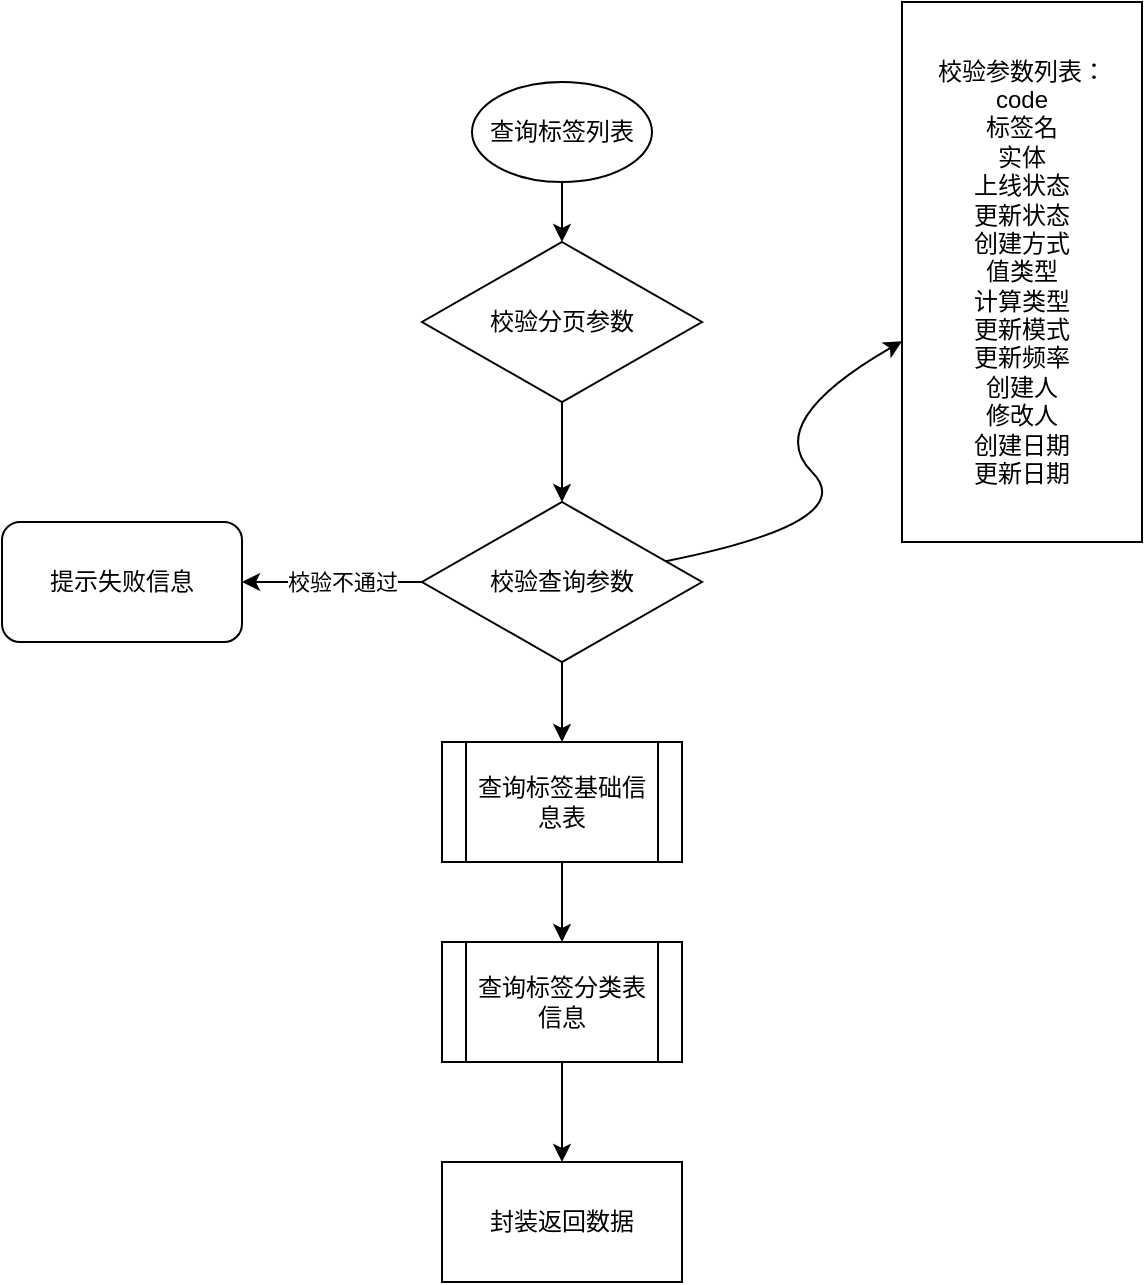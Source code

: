 <mxfile version="24.8.0">
  <diagram name="第 1 页" id="Ppuh2RllOEx7e-Ec_xf0">
    <mxGraphModel dx="1026" dy="650" grid="1" gridSize="10" guides="1" tooltips="1" connect="1" arrows="1" fold="1" page="1" pageScale="1" pageWidth="827" pageHeight="1169" math="0" shadow="0">
      <root>
        <mxCell id="0" />
        <mxCell id="1" parent="0" />
        <mxCell id="3Pmfj5CGFZU7iZF1KX0t-1" value="查询标签列表" style="ellipse;whiteSpace=wrap;html=1;" parent="1" vertex="1">
          <mxGeometry x="265" y="100" width="90" height="50" as="geometry" />
        </mxCell>
        <mxCell id="3Pmfj5CGFZU7iZF1KX0t-5" value="" style="edgeStyle=orthogonalEdgeStyle;rounded=0;orthogonalLoop=1;jettySize=auto;html=1;" parent="1" source="3Pmfj5CGFZU7iZF1KX0t-1" target="3Pmfj5CGFZU7iZF1KX0t-4" edge="1">
          <mxGeometry relative="1" as="geometry">
            <mxPoint x="310" y="150" as="sourcePoint" />
            <mxPoint x="310" y="225" as="targetPoint" />
          </mxGeometry>
        </mxCell>
        <mxCell id="3Pmfj5CGFZU7iZF1KX0t-7" value="" style="edgeStyle=orthogonalEdgeStyle;rounded=0;orthogonalLoop=1;jettySize=auto;html=1;" parent="1" source="3Pmfj5CGFZU7iZF1KX0t-4" target="3Pmfj5CGFZU7iZF1KX0t-6" edge="1">
          <mxGeometry relative="1" as="geometry" />
        </mxCell>
        <mxCell id="3Pmfj5CGFZU7iZF1KX0t-4" value="校验分页参数" style="rhombus;whiteSpace=wrap;html=1;" parent="1" vertex="1">
          <mxGeometry x="240" y="180" width="140" height="80" as="geometry" />
        </mxCell>
        <mxCell id="3Pmfj5CGFZU7iZF1KX0t-11" value="" style="edgeStyle=orthogonalEdgeStyle;rounded=0;orthogonalLoop=1;jettySize=auto;html=1;" parent="1" source="3Pmfj5CGFZU7iZF1KX0t-6" target="3Pmfj5CGFZU7iZF1KX0t-10" edge="1">
          <mxGeometry relative="1" as="geometry" />
        </mxCell>
        <mxCell id="3Pmfj5CGFZU7iZF1KX0t-12" value="校验不通过" style="edgeLabel;html=1;align=center;verticalAlign=middle;resizable=0;points=[];" parent="3Pmfj5CGFZU7iZF1KX0t-11" vertex="1" connectable="0">
          <mxGeometry x="0.156" y="-3" relative="1" as="geometry">
            <mxPoint x="12" y="3" as="offset" />
          </mxGeometry>
        </mxCell>
        <mxCell id="3Pmfj5CGFZU7iZF1KX0t-14" value="" style="edgeStyle=orthogonalEdgeStyle;rounded=0;orthogonalLoop=1;jettySize=auto;html=1;" parent="1" source="3Pmfj5CGFZU7iZF1KX0t-6" target="3Pmfj5CGFZU7iZF1KX0t-13" edge="1">
          <mxGeometry relative="1" as="geometry" />
        </mxCell>
        <mxCell id="3Pmfj5CGFZU7iZF1KX0t-6" value="校验查询参数" style="rhombus;whiteSpace=wrap;html=1;" parent="1" vertex="1">
          <mxGeometry x="240" y="310" width="140" height="80" as="geometry" />
        </mxCell>
        <mxCell id="3Pmfj5CGFZU7iZF1KX0t-8" value="" style="curved=1;endArrow=classic;html=1;rounded=0;" parent="1" source="3Pmfj5CGFZU7iZF1KX0t-6" target="3Pmfj5CGFZU7iZF1KX0t-9" edge="1">
          <mxGeometry width="50" height="50" relative="1" as="geometry">
            <mxPoint x="410" y="320" as="sourcePoint" />
            <mxPoint x="490" y="220" as="targetPoint" />
            <Array as="points">
              <mxPoint x="460" y="320" />
              <mxPoint x="410" y="270" />
            </Array>
          </mxGeometry>
        </mxCell>
        <mxCell id="3Pmfj5CGFZU7iZF1KX0t-9" value="校验参数列表：&lt;div&gt;code&lt;/div&gt;&lt;div&gt;标签名&lt;/div&gt;&lt;div&gt;实体&lt;/div&gt;&lt;div&gt;上线状态&lt;/div&gt;&lt;div&gt;更新状态&lt;/div&gt;&lt;div&gt;创建方式&lt;/div&gt;&lt;div&gt;值类型&lt;/div&gt;&lt;div&gt;计算类型&lt;/div&gt;&lt;div&gt;更新模式&lt;/div&gt;&lt;div&gt;更新频率&lt;/div&gt;&lt;div&gt;创建人&lt;/div&gt;&lt;div&gt;修改人&lt;/div&gt;&lt;div&gt;创建日期&lt;/div&gt;&lt;div&gt;更新日期&lt;/div&gt;" style="rounded=0;whiteSpace=wrap;html=1;" parent="1" vertex="1">
          <mxGeometry x="480" y="60" width="120" height="270" as="geometry" />
        </mxCell>
        <mxCell id="3Pmfj5CGFZU7iZF1KX0t-10" value="提示失败信息" style="rounded=1;whiteSpace=wrap;html=1;" parent="1" vertex="1">
          <mxGeometry x="30" y="320" width="120" height="60" as="geometry" />
        </mxCell>
        <mxCell id="OVDL3mVuvmSqCWmsPwI8-2" value="" style="edgeStyle=orthogonalEdgeStyle;rounded=0;orthogonalLoop=1;jettySize=auto;html=1;" edge="1" parent="1" source="3Pmfj5CGFZU7iZF1KX0t-13" target="OVDL3mVuvmSqCWmsPwI8-1">
          <mxGeometry relative="1" as="geometry" />
        </mxCell>
        <mxCell id="3Pmfj5CGFZU7iZF1KX0t-13" value="查询标签基础信息表" style="shape=process;whiteSpace=wrap;html=1;backgroundOutline=1;" parent="1" vertex="1">
          <mxGeometry x="250" y="430" width="120" height="60" as="geometry" />
        </mxCell>
        <mxCell id="OVDL3mVuvmSqCWmsPwI8-4" value="" style="edgeStyle=orthogonalEdgeStyle;rounded=0;orthogonalLoop=1;jettySize=auto;html=1;" edge="1" parent="1" source="OVDL3mVuvmSqCWmsPwI8-1" target="OVDL3mVuvmSqCWmsPwI8-3">
          <mxGeometry relative="1" as="geometry" />
        </mxCell>
        <mxCell id="OVDL3mVuvmSqCWmsPwI8-1" value="查询标签分类表信息" style="shape=process;whiteSpace=wrap;html=1;backgroundOutline=1;" vertex="1" parent="1">
          <mxGeometry x="250" y="530" width="120" height="60" as="geometry" />
        </mxCell>
        <mxCell id="OVDL3mVuvmSqCWmsPwI8-3" value="封装返回数据" style="whiteSpace=wrap;html=1;" vertex="1" parent="1">
          <mxGeometry x="250" y="640" width="120" height="60" as="geometry" />
        </mxCell>
      </root>
    </mxGraphModel>
  </diagram>
</mxfile>
